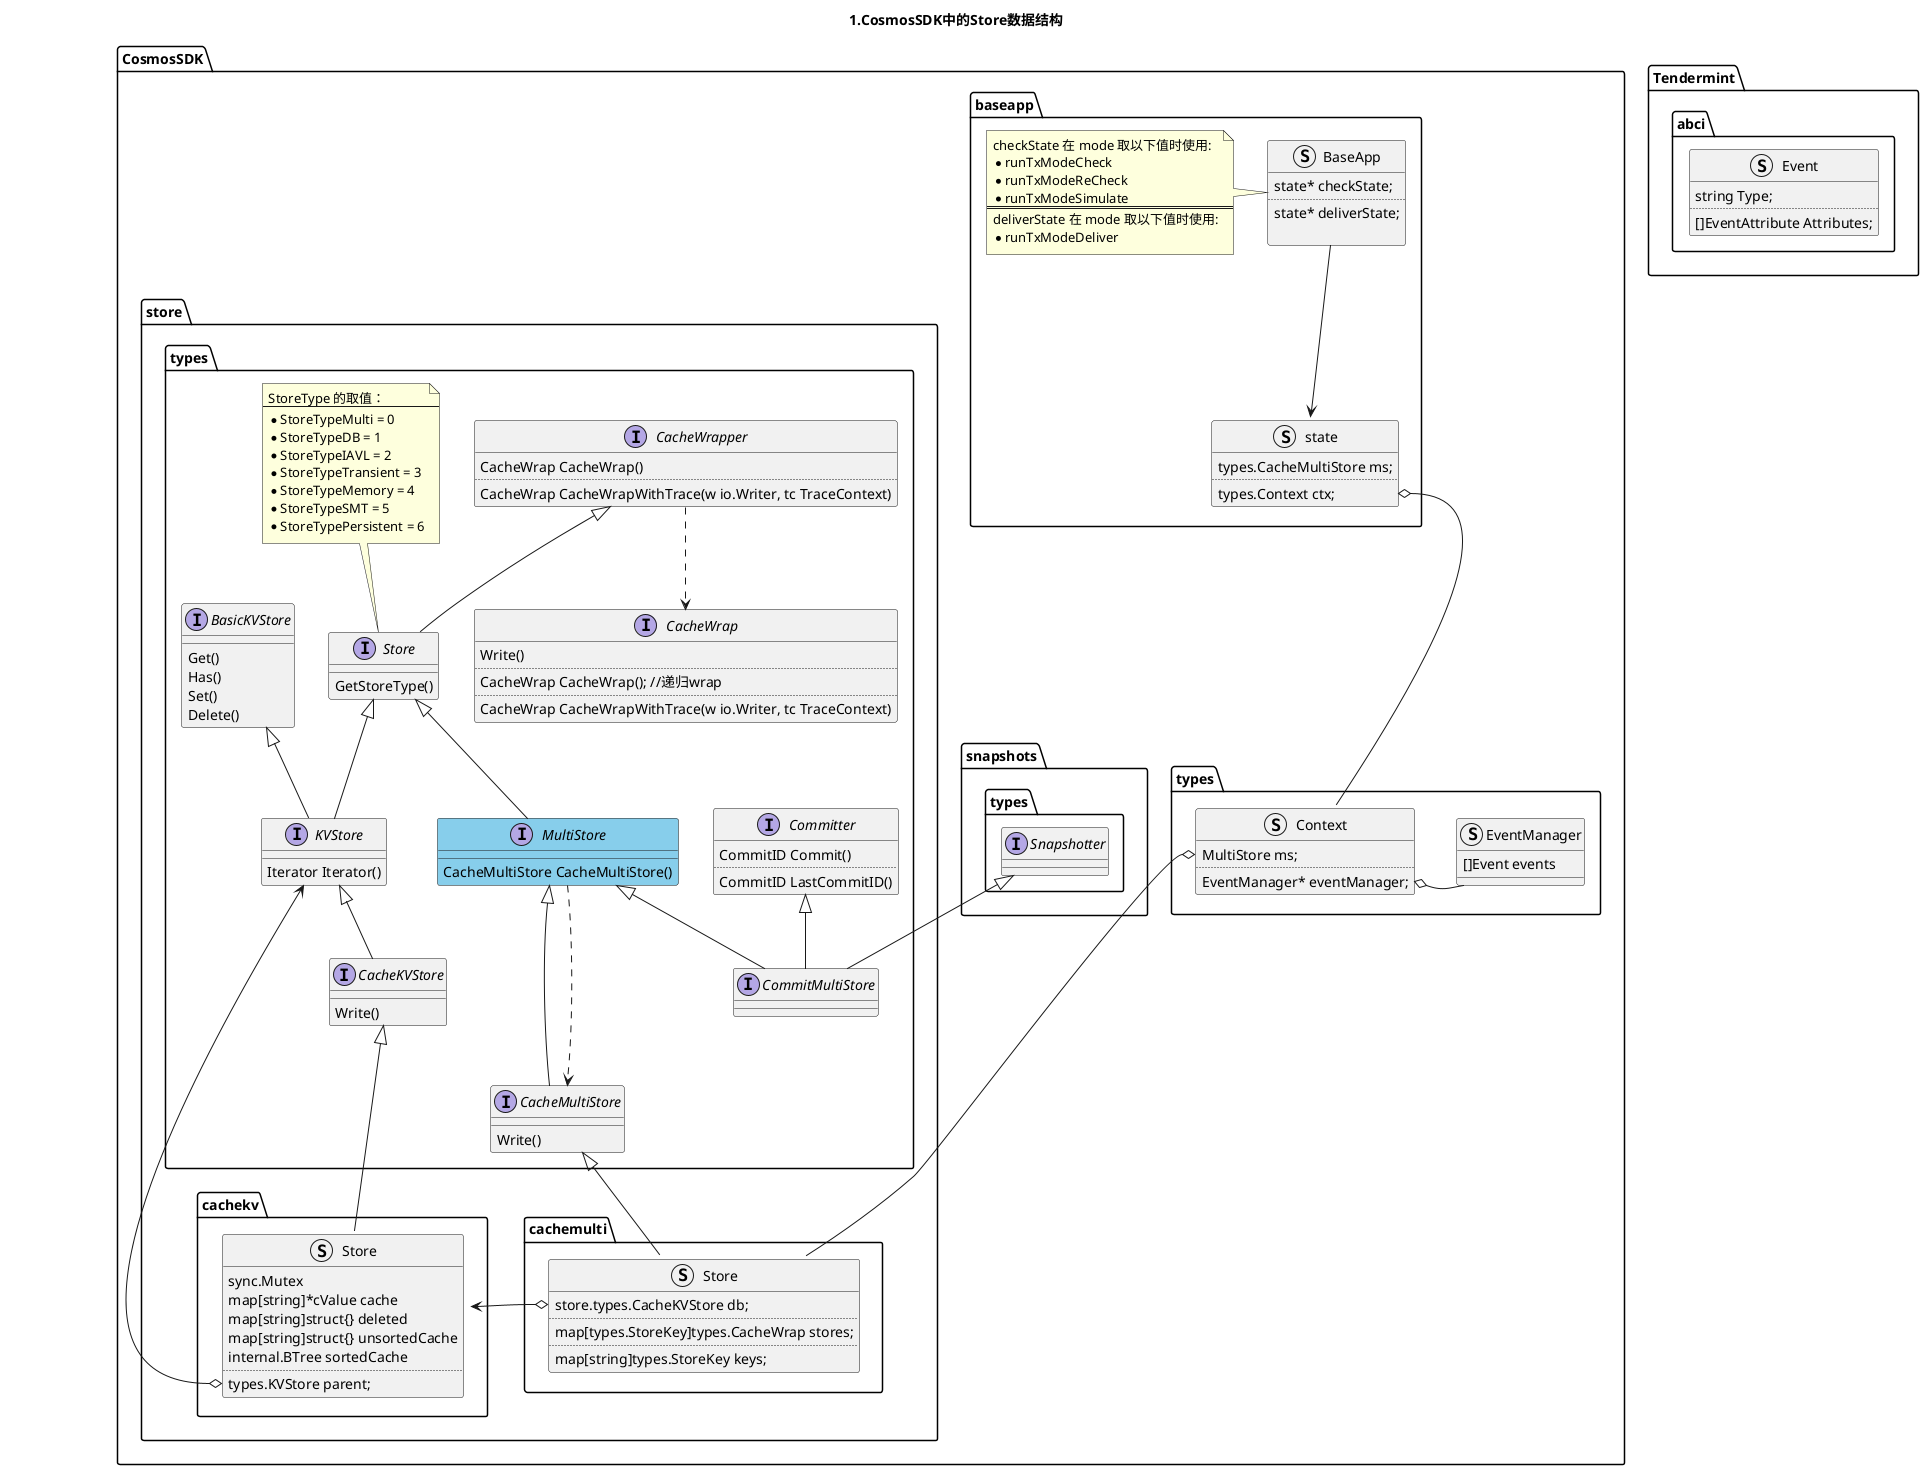 @startuml 1.CosmosSDK中的Store数据结构
    title
        1.CosmosSDK中的Store数据结构
    end title

    namespace Tendermint {
        namespace abci {
            struct Event {
                string Type;
                ....
                []EventAttribute Attributes;
            }
        }
    }

    namespace CosmosSDK {
        namespace baseapp {
            struct BaseApp {
                state* checkState;
                ....
                state* deliverState;

            }
            note left of BaseApp 
                checkState 在 mode 取以下值时使用:
                * runTxModeCheck
                * runTxModeReCheck
                * runTxModeSimulate
                ====
                deliverState 在 mode 取以下值时使用:
                * runTxModeDeliver
            end note 

            struct state {
                types.CacheMultiStore ms;
                ....
                types.Context ctx;
            }

            BaseApp --> state
        }


        namespace types {
            struct Context {
                MultiStore ms;
                ....
                EventManager* eventManager;
            }

            struct EventManager {
                []Event events
            }
            Context::eventManager o- EventManager
        }

        namespace snapshots.types {
            interface Snapshotter
        }

        namespace store {

            namespace types {
                interface CacheWrap {
                    Write()
                    ....
                    CacheWrap CacheWrap(); //递归wrap
                    ....
                    CacheWrap CacheWrapWithTrace(w io.Writer, tc TraceContext)
                }

                interface CacheWrapper {
                    CacheWrap CacheWrap()
                    ....
                    CacheWrap CacheWrapWithTrace(w io.Writer, tc TraceContext)
                }
                CacheWrapper ..> CacheWrap

                note as StoreType 
                    StoreType 的取值：
                    ----
                    * StoreTypeMulti = 0
                    * StoreTypeDB = 1
                    * StoreTypeIAVL = 2
                    * StoreTypeTransient = 3
                    * StoreTypeMemory = 4
                    * StoreTypeSMT = 5
                    * StoreTypePersistent = 6
                end note 
                interface Store {
                    GetStoreType()
                }
                CacheWrapper <|-- Store
                StoreType <-- Store

                interface BasicKVStore {
                    Get()
                    Has()
                    Set()
                    Delete()
                }


                interface MultiStore #SkyBlue {
                    CacheMultiStore CacheMultiStore()
                }
                Store <|-- MultiStore

                interface CacheMultiStore {
                    Write()
                }
                MultiStore <|-- CacheMultiStore
                MultiStore ...> CacheMultiStore


                interface Committer {
                    CommitID Commit()
                    ....
                    CommitID LastCommitID()
                }
                interface CommitMultiStore {

                }
                MultiStore <|-- CommitMultiStore
                Committer <|-- CommitMultiStore

                interface KVStore {
                    Iterator Iterator()
                }
                Store <|-- KVStore
                BasicKVStore <|-- KVStore

                interface CacheKVStore {
                    Write()
                }
                KVStore <|-- CacheKVStore
            }

            namespace cachekv {
                struct Store {
                    sync.Mutex
                    map[string]*cValue cache
                    map[string]struct{} deleted
                    map[string]struct{} unsortedCache
                    internal.BTree sortedCache
                    ....
                    types.KVStore parent;
                }

            }
            types.CacheKVStore <|--- cachekv.Store
            cachekv.Store::parent o----> types.KVStore

            namespace cachemulti {
                struct Store {
                    store.types.CacheKVStore db;
                    ....
                    map[types.StoreKey]types.CacheWrap stores;
                    ....
                    map[string]types.StoreKey keys;
                }
            }
            types.CacheMultiStore <|-- cachemulti.Store
            cachemulti.Store::db o---> cachekv.Store
        }
        snapshots.types.Snapshotter <|-- store.types.CommitMultiStore
        baseapp.state::ctx o--- types.Context
        types.Context::ms o---- store.cachemulti.Store

    }


@enduml